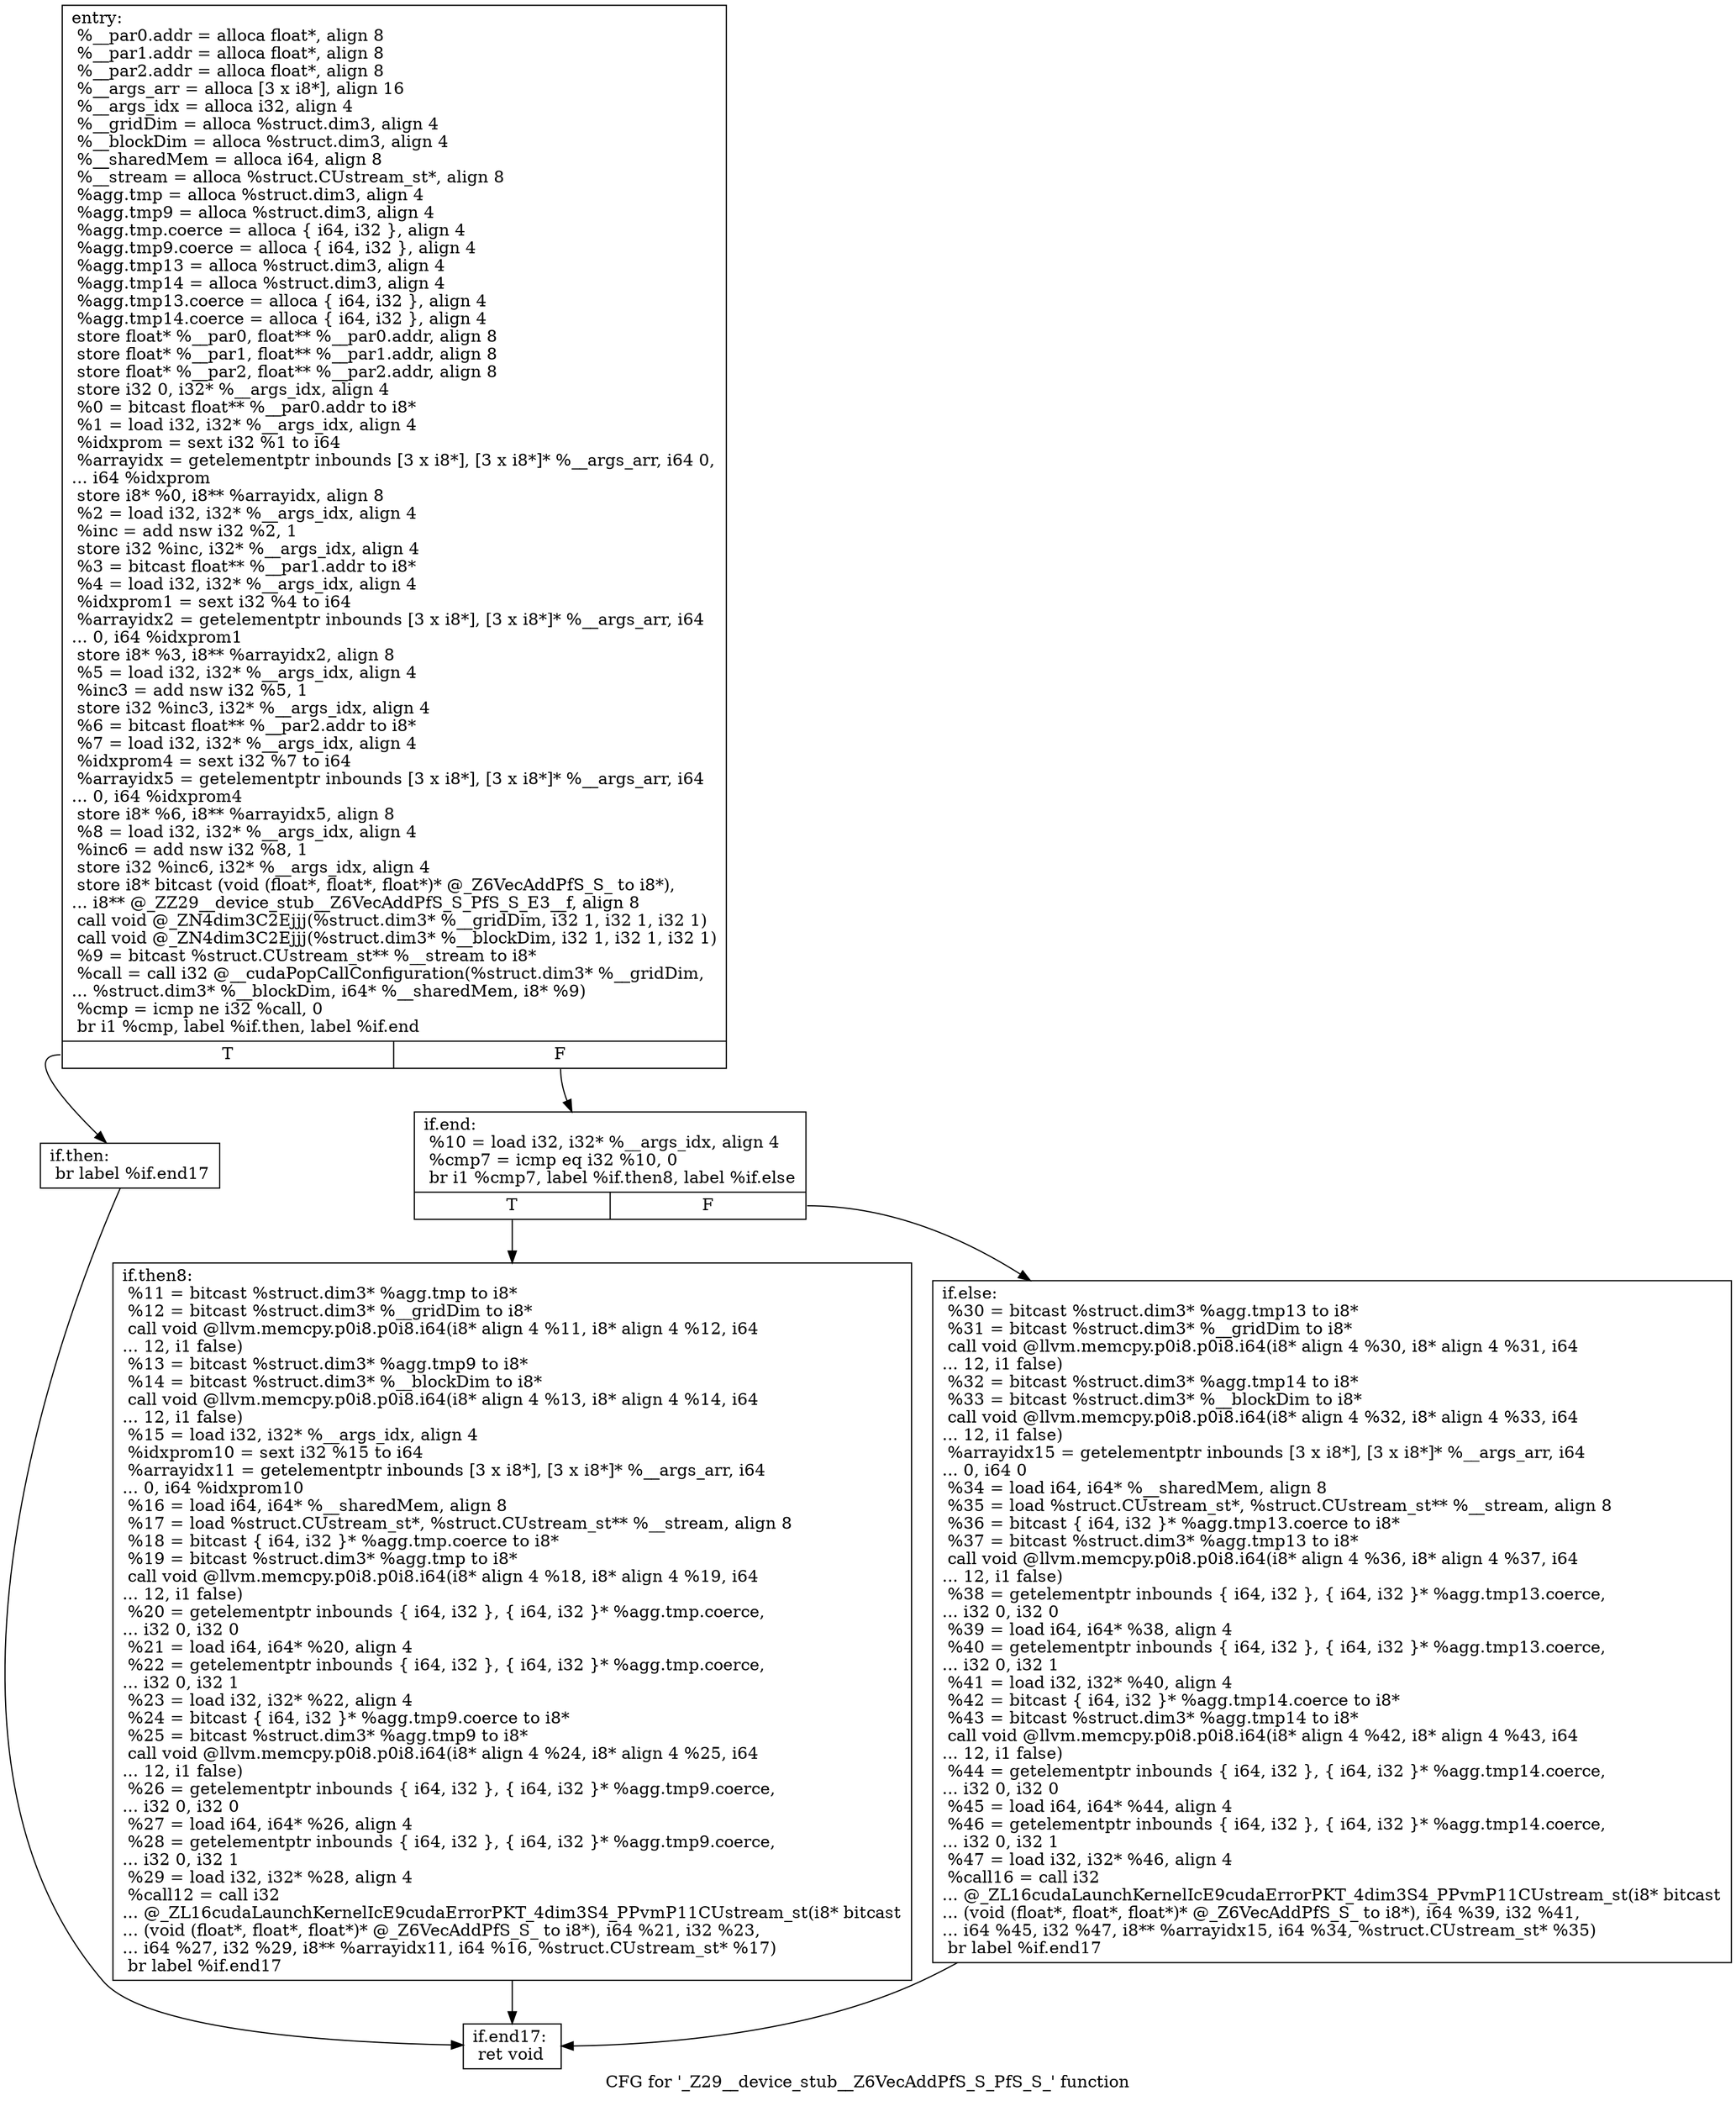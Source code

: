 digraph "CFG for '_Z29__device_stub__Z6VecAddPfS_S_PfS_S_' function" {
	label="CFG for '_Z29__device_stub__Z6VecAddPfS_S_PfS_S_' function";

	Node0x55f8461a6b00 [shape=record,label="{entry:\l  %__par0.addr = alloca float*, align 8\l  %__par1.addr = alloca float*, align 8\l  %__par2.addr = alloca float*, align 8\l  %__args_arr = alloca [3 x i8*], align 16\l  %__args_idx = alloca i32, align 4\l  %__gridDim = alloca %struct.dim3, align 4\l  %__blockDim = alloca %struct.dim3, align 4\l  %__sharedMem = alloca i64, align 8\l  %__stream = alloca %struct.CUstream_st*, align 8\l  %agg.tmp = alloca %struct.dim3, align 4\l  %agg.tmp9 = alloca %struct.dim3, align 4\l  %agg.tmp.coerce = alloca \{ i64, i32 \}, align 4\l  %agg.tmp9.coerce = alloca \{ i64, i32 \}, align 4\l  %agg.tmp13 = alloca %struct.dim3, align 4\l  %agg.tmp14 = alloca %struct.dim3, align 4\l  %agg.tmp13.coerce = alloca \{ i64, i32 \}, align 4\l  %agg.tmp14.coerce = alloca \{ i64, i32 \}, align 4\l  store float* %__par0, float** %__par0.addr, align 8\l  store float* %__par1, float** %__par1.addr, align 8\l  store float* %__par2, float** %__par2.addr, align 8\l  store i32 0, i32* %__args_idx, align 4\l  %0 = bitcast float** %__par0.addr to i8*\l  %1 = load i32, i32* %__args_idx, align 4\l  %idxprom = sext i32 %1 to i64\l  %arrayidx = getelementptr inbounds [3 x i8*], [3 x i8*]* %__args_arr, i64 0,\l... i64 %idxprom\l  store i8* %0, i8** %arrayidx, align 8\l  %2 = load i32, i32* %__args_idx, align 4\l  %inc = add nsw i32 %2, 1\l  store i32 %inc, i32* %__args_idx, align 4\l  %3 = bitcast float** %__par1.addr to i8*\l  %4 = load i32, i32* %__args_idx, align 4\l  %idxprom1 = sext i32 %4 to i64\l  %arrayidx2 = getelementptr inbounds [3 x i8*], [3 x i8*]* %__args_arr, i64\l... 0, i64 %idxprom1\l  store i8* %3, i8** %arrayidx2, align 8\l  %5 = load i32, i32* %__args_idx, align 4\l  %inc3 = add nsw i32 %5, 1\l  store i32 %inc3, i32* %__args_idx, align 4\l  %6 = bitcast float** %__par2.addr to i8*\l  %7 = load i32, i32* %__args_idx, align 4\l  %idxprom4 = sext i32 %7 to i64\l  %arrayidx5 = getelementptr inbounds [3 x i8*], [3 x i8*]* %__args_arr, i64\l... 0, i64 %idxprom4\l  store i8* %6, i8** %arrayidx5, align 8\l  %8 = load i32, i32* %__args_idx, align 4\l  %inc6 = add nsw i32 %8, 1\l  store i32 %inc6, i32* %__args_idx, align 4\l  store i8* bitcast (void (float*, float*, float*)* @_Z6VecAddPfS_S_ to i8*),\l... i8** @_ZZ29__device_stub__Z6VecAddPfS_S_PfS_S_E3__f, align 8\l  call void @_ZN4dim3C2Ejjj(%struct.dim3* %__gridDim, i32 1, i32 1, i32 1)\l  call void @_ZN4dim3C2Ejjj(%struct.dim3* %__blockDim, i32 1, i32 1, i32 1)\l  %9 = bitcast %struct.CUstream_st** %__stream to i8*\l  %call = call i32 @__cudaPopCallConfiguration(%struct.dim3* %__gridDim,\l... %struct.dim3* %__blockDim, i64* %__sharedMem, i8* %9)\l  %cmp = icmp ne i32 %call, 0\l  br i1 %cmp, label %if.then, label %if.end\l|{<s0>T|<s1>F}}"];
	Node0x55f8461a6b00:s0 -> Node0x55f8461a9090;
	Node0x55f8461a6b00:s1 -> Node0x55f8461a9160;
	Node0x55f8461a9090 [shape=record,label="{if.then:                                          \l  br label %if.end17\l}"];
	Node0x55f8461a9090 -> Node0x55f8461a92c0;
	Node0x55f8461a9160 [shape=record,label="{if.end:                                           \l  %10 = load i32, i32* %__args_idx, align 4\l  %cmp7 = icmp eq i32 %10, 0\l  br i1 %cmp7, label %if.then8, label %if.else\l|{<s0>T|<s1>F}}"];
	Node0x55f8461a9160:s0 -> Node0x55f8461a9400;
	Node0x55f8461a9160:s1 -> Node0x55f8461a94b0;
	Node0x55f8461a9400 [shape=record,label="{if.then8:                                         \l  %11 = bitcast %struct.dim3* %agg.tmp to i8*\l  %12 = bitcast %struct.dim3* %__gridDim to i8*\l  call void @llvm.memcpy.p0i8.p0i8.i64(i8* align 4 %11, i8* align 4 %12, i64\l... 12, i1 false)\l  %13 = bitcast %struct.dim3* %agg.tmp9 to i8*\l  %14 = bitcast %struct.dim3* %__blockDim to i8*\l  call void @llvm.memcpy.p0i8.p0i8.i64(i8* align 4 %13, i8* align 4 %14, i64\l... 12, i1 false)\l  %15 = load i32, i32* %__args_idx, align 4\l  %idxprom10 = sext i32 %15 to i64\l  %arrayidx11 = getelementptr inbounds [3 x i8*], [3 x i8*]* %__args_arr, i64\l... 0, i64 %idxprom10\l  %16 = load i64, i64* %__sharedMem, align 8\l  %17 = load %struct.CUstream_st*, %struct.CUstream_st** %__stream, align 8\l  %18 = bitcast \{ i64, i32 \}* %agg.tmp.coerce to i8*\l  %19 = bitcast %struct.dim3* %agg.tmp to i8*\l  call void @llvm.memcpy.p0i8.p0i8.i64(i8* align 4 %18, i8* align 4 %19, i64\l... 12, i1 false)\l  %20 = getelementptr inbounds \{ i64, i32 \}, \{ i64, i32 \}* %agg.tmp.coerce,\l... i32 0, i32 0\l  %21 = load i64, i64* %20, align 4\l  %22 = getelementptr inbounds \{ i64, i32 \}, \{ i64, i32 \}* %agg.tmp.coerce,\l... i32 0, i32 1\l  %23 = load i32, i32* %22, align 4\l  %24 = bitcast \{ i64, i32 \}* %agg.tmp9.coerce to i8*\l  %25 = bitcast %struct.dim3* %agg.tmp9 to i8*\l  call void @llvm.memcpy.p0i8.p0i8.i64(i8* align 4 %24, i8* align 4 %25, i64\l... 12, i1 false)\l  %26 = getelementptr inbounds \{ i64, i32 \}, \{ i64, i32 \}* %agg.tmp9.coerce,\l... i32 0, i32 0\l  %27 = load i64, i64* %26, align 4\l  %28 = getelementptr inbounds \{ i64, i32 \}, \{ i64, i32 \}* %agg.tmp9.coerce,\l... i32 0, i32 1\l  %29 = load i32, i32* %28, align 4\l  %call12 = call i32\l... @_ZL16cudaLaunchKernelIcE9cudaErrorPKT_4dim3S4_PPvmP11CUstream_st(i8* bitcast\l... (void (float*, float*, float*)* @_Z6VecAddPfS_S_ to i8*), i64 %21, i32 %23,\l... i64 %27, i32 %29, i8** %arrayidx11, i64 %16, %struct.CUstream_st* %17)\l  br label %if.end17\l}"];
	Node0x55f8461a9400 -> Node0x55f8461a92c0;
	Node0x55f8461a94b0 [shape=record,label="{if.else:                                          \l  %30 = bitcast %struct.dim3* %agg.tmp13 to i8*\l  %31 = bitcast %struct.dim3* %__gridDim to i8*\l  call void @llvm.memcpy.p0i8.p0i8.i64(i8* align 4 %30, i8* align 4 %31, i64\l... 12, i1 false)\l  %32 = bitcast %struct.dim3* %agg.tmp14 to i8*\l  %33 = bitcast %struct.dim3* %__blockDim to i8*\l  call void @llvm.memcpy.p0i8.p0i8.i64(i8* align 4 %32, i8* align 4 %33, i64\l... 12, i1 false)\l  %arrayidx15 = getelementptr inbounds [3 x i8*], [3 x i8*]* %__args_arr, i64\l... 0, i64 0\l  %34 = load i64, i64* %__sharedMem, align 8\l  %35 = load %struct.CUstream_st*, %struct.CUstream_st** %__stream, align 8\l  %36 = bitcast \{ i64, i32 \}* %agg.tmp13.coerce to i8*\l  %37 = bitcast %struct.dim3* %agg.tmp13 to i8*\l  call void @llvm.memcpy.p0i8.p0i8.i64(i8* align 4 %36, i8* align 4 %37, i64\l... 12, i1 false)\l  %38 = getelementptr inbounds \{ i64, i32 \}, \{ i64, i32 \}* %agg.tmp13.coerce,\l... i32 0, i32 0\l  %39 = load i64, i64* %38, align 4\l  %40 = getelementptr inbounds \{ i64, i32 \}, \{ i64, i32 \}* %agg.tmp13.coerce,\l... i32 0, i32 1\l  %41 = load i32, i32* %40, align 4\l  %42 = bitcast \{ i64, i32 \}* %agg.tmp14.coerce to i8*\l  %43 = bitcast %struct.dim3* %agg.tmp14 to i8*\l  call void @llvm.memcpy.p0i8.p0i8.i64(i8* align 4 %42, i8* align 4 %43, i64\l... 12, i1 false)\l  %44 = getelementptr inbounds \{ i64, i32 \}, \{ i64, i32 \}* %agg.tmp14.coerce,\l... i32 0, i32 0\l  %45 = load i64, i64* %44, align 4\l  %46 = getelementptr inbounds \{ i64, i32 \}, \{ i64, i32 \}* %agg.tmp14.coerce,\l... i32 0, i32 1\l  %47 = load i32, i32* %46, align 4\l  %call16 = call i32\l... @_ZL16cudaLaunchKernelIcE9cudaErrorPKT_4dim3S4_PPvmP11CUstream_st(i8* bitcast\l... (void (float*, float*, float*)* @_Z6VecAddPfS_S_ to i8*), i64 %39, i32 %41,\l... i64 %45, i32 %47, i8** %arrayidx15, i64 %34, %struct.CUstream_st* %35)\l  br label %if.end17\l}"];
	Node0x55f8461a94b0 -> Node0x55f8461a92c0;
	Node0x55f8461a92c0 [shape=record,label="{if.end17:                                         \l  ret void\l}"];
}
